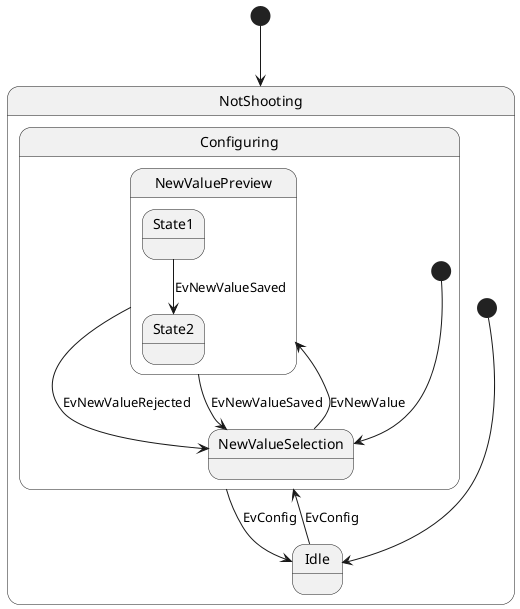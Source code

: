 @startuml

state "NotShooting" as _2NotShooting {
    state "Configuring" as _5NotShootingConfiguring {
        state "NewValuePreview" as _8NotShootingConfiguringNewValuePreview {
            state "State1" as _9NotShootingConfiguringNewValuePreviewState1
            state "State2" as _10NotShootingConfiguringNewValuePreviewState2
        }
        state "NewValueSelection" as _7NotShootingConfiguringNewValueSelection
        state _6NotShootingConfiguringStart <<start>>
    }
    state "Idle" as _4NotShootingIdle
    state _3NotShootingStart <<start>>
}
state _1Start <<start>>

_1Start --> _2NotShooting
_3NotShootingStart --> _4NotShootingIdle
_4NotShootingIdle --> _5NotShootingConfiguring : EvConfig
_5NotShootingConfiguring --> _4NotShootingIdle : EvConfig
_6NotShootingConfiguringStart --> _7NotShootingConfiguringNewValueSelection
_7NotShootingConfiguringNewValueSelection --> _8NotShootingConfiguringNewValuePreview : EvNewValue
_8NotShootingConfiguringNewValuePreview --> _7NotShootingConfiguringNewValueSelection : EvNewValueRejected
_8NotShootingConfiguringNewValuePreview --> _7NotShootingConfiguringNewValueSelection : EvNewValueSaved
_9NotShootingConfiguringNewValuePreviewState1 --> _10NotShootingConfiguringNewValuePreviewState2 : EvNewValueSaved

@enduml